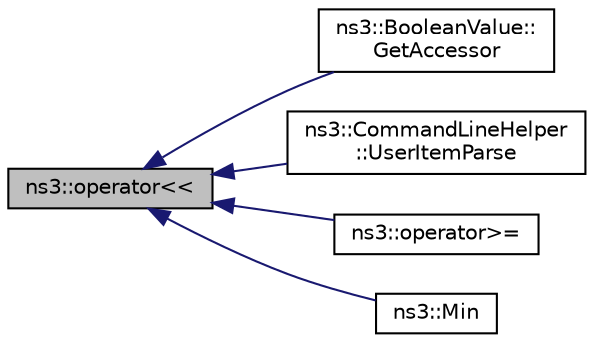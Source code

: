 digraph "ns3::operator&lt;&lt;"
{
  edge [fontname="Helvetica",fontsize="10",labelfontname="Helvetica",labelfontsize="10"];
  node [fontname="Helvetica",fontsize="10",shape=record];
  rankdir="LR";
  Node1 [label="ns3::operator\<\<",height=0.2,width=0.4,color="black", fillcolor="grey75", style="filled", fontcolor="black"];
  Node1 -> Node2 [dir="back",color="midnightblue",fontsize="10",style="solid"];
  Node2 [label="ns3::BooleanValue::\lGetAccessor",height=0.2,width=0.4,color="black", fillcolor="white", style="filled",URL="$d5/d0c/classns3_1_1BooleanValue.html#a7218e606f1168e22a8d6d4e5bb80ceb9"];
  Node1 -> Node3 [dir="back",color="midnightblue",fontsize="10",style="solid"];
  Node3 [label="ns3::CommandLineHelper\l::UserItemParse",height=0.2,width=0.4,color="black", fillcolor="white", style="filled",URL="$d1/de8/group__commandlinehelper.html#ga284d64fb24301f2cfdec01edbba8a6da",tooltip="Helpers to specialize CommandLine::UserItem::Parse() on bool. "];
  Node1 -> Node4 [dir="back",color="midnightblue",fontsize="10",style="solid"];
  Node4 [label="ns3::operator\>=",height=0.2,width=0.4,color="black", fillcolor="white", style="filled",URL="$df/dc6/group__highprec.html#ga45ce0494cfd96e6cb2e6f7b0a3118922"];
  Node1 -> Node5 [dir="back",color="midnightblue",fontsize="10",style="solid"];
  Node5 [label="ns3::Min",height=0.2,width=0.4,color="black", fillcolor="white", style="filled",URL="$d7/d2e/namespacens3.html#ae5b8251ededcb72f87d1fa31ec47acae"];
}
